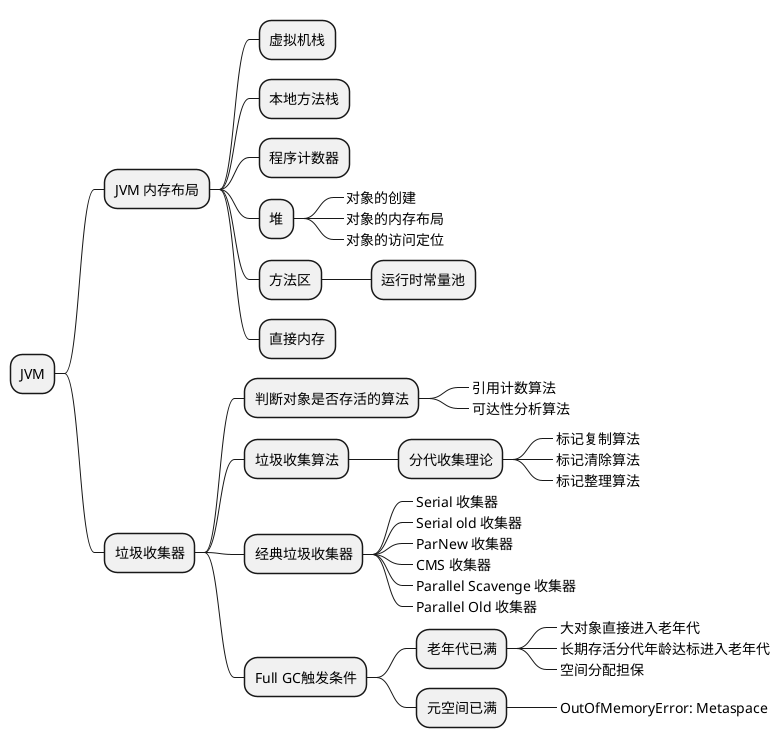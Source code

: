 @startmindmap jvm
* JVM
** JVM 内存布局
*** 虚拟机栈
*** 本地方法栈
*** 程序计数器
*** 堆
****_ 对象的创建
****_ 对象的内存布局
****_ 对象的访问定位
*** 方法区
**** 运行时常量池
*** 直接内存
** 垃圾收集器
*** 判断对象是否存活的算法
****_ 引用计数算法
****_ 可达性分析算法
*** 垃圾收集算法
**** 分代收集理论
*****_ 标记复制算法
*****_ 标记清除算法
*****_ 标记整理算法
*** 经典垃圾收集器
****_ Serial 收集器
****_ Serial old 收集器
****_ ParNew 收集器
****_ CMS 收集器
****_ Parallel Scavenge 收集器
****_ Parallel Old 收集器
*** Full GC触发条件
**** 老年代已满
*****_ 大对象直接进入老年代
*****_ 长期存活分代年龄达标进入老年代
*****_ 空间分配担保
**** 元空间已满
*****_ OutOfMemoryError: Metaspace
@endmindmap




